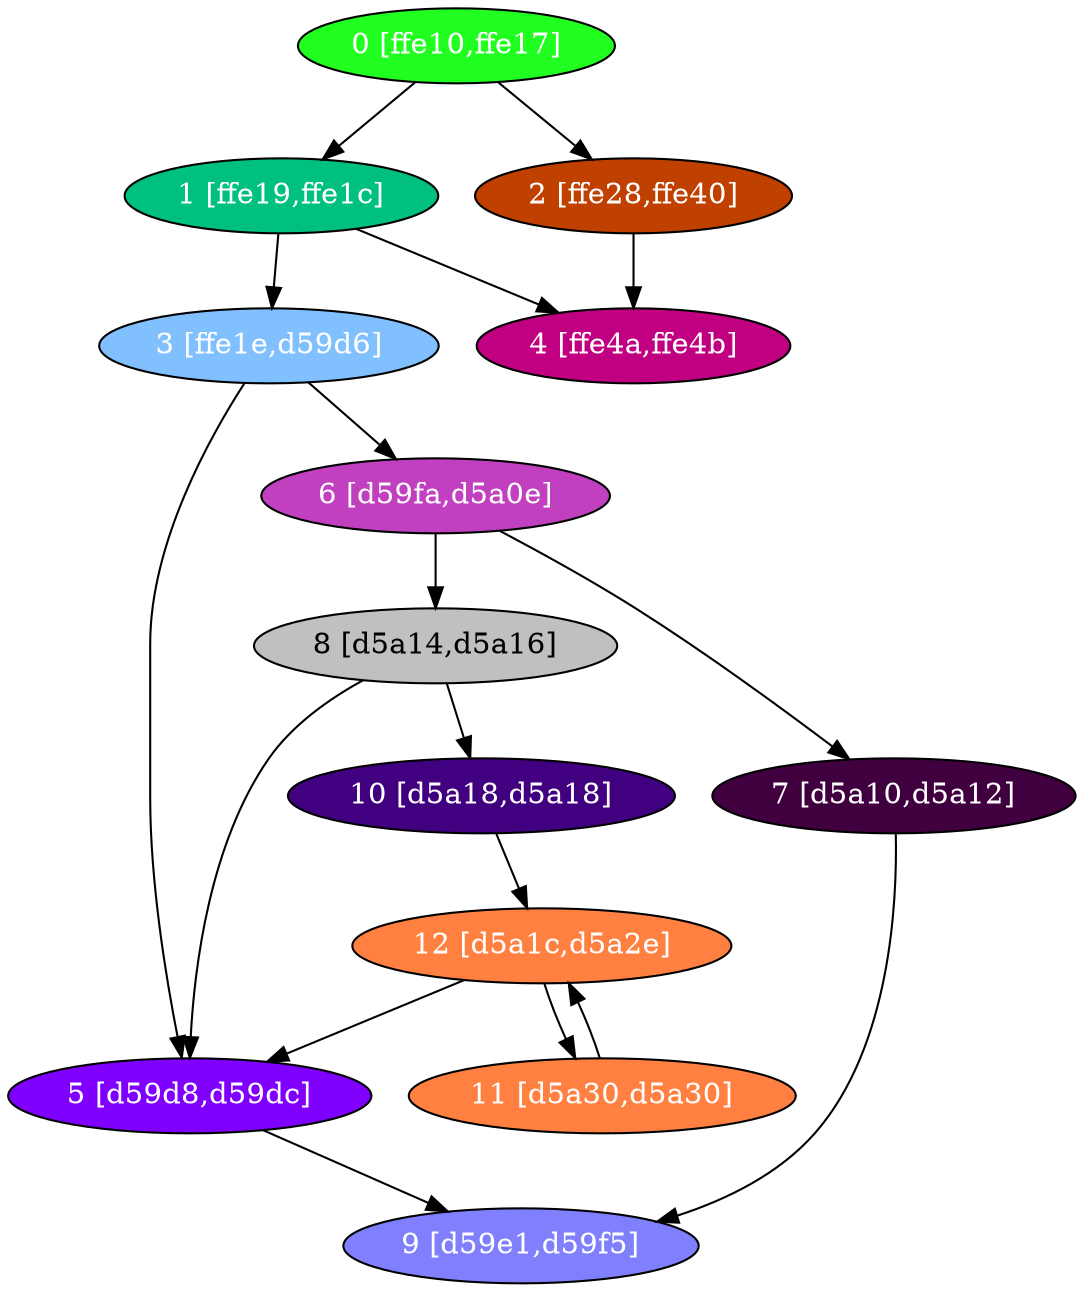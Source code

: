 diGraph libnss3{
	libnss3_0  [style=filled fillcolor="#20FF20" fontcolor="#ffffff" shape=oval label="0 [ffe10,ffe17]"]
	libnss3_1  [style=filled fillcolor="#00C080" fontcolor="#ffffff" shape=oval label="1 [ffe19,ffe1c]"]
	libnss3_2  [style=filled fillcolor="#C04000" fontcolor="#ffffff" shape=oval label="2 [ffe28,ffe40]"]
	libnss3_3  [style=filled fillcolor="#80C0FF" fontcolor="#ffffff" shape=oval label="3 [ffe1e,d59d6]"]
	libnss3_4  [style=filled fillcolor="#C00080" fontcolor="#ffffff" shape=oval label="4 [ffe4a,ffe4b]"]
	libnss3_5  [style=filled fillcolor="#8000FF" fontcolor="#ffffff" shape=oval label="5 [d59d8,d59dc]"]
	libnss3_6  [style=filled fillcolor="#C040C0" fontcolor="#ffffff" shape=oval label="6 [d59fa,d5a0e]"]
	libnss3_7  [style=filled fillcolor="#400040" fontcolor="#ffffff" shape=oval label="7 [d5a10,d5a12]"]
	libnss3_8  [style=filled fillcolor="#C0C0C0" fontcolor="#000000" shape=oval label="8 [d5a14,d5a16]"]
	libnss3_9  [style=filled fillcolor="#8080FF" fontcolor="#ffffff" shape=oval label="9 [d59e1,d59f5]"]
	libnss3_a  [style=filled fillcolor="#400080" fontcolor="#ffffff" shape=oval label="10 [d5a18,d5a18]"]
	libnss3_b  [style=filled fillcolor="#FF8040" fontcolor="#ffffff" shape=oval label="11 [d5a30,d5a30]"]
	libnss3_c  [style=filled fillcolor="#FF8040" fontcolor="#ffffff" shape=oval label="12 [d5a1c,d5a2e]"]

	libnss3_0 -> libnss3_1
	libnss3_0 -> libnss3_2
	libnss3_1 -> libnss3_3
	libnss3_1 -> libnss3_4
	libnss3_2 -> libnss3_4
	libnss3_3 -> libnss3_5
	libnss3_3 -> libnss3_6
	libnss3_5 -> libnss3_9
	libnss3_6 -> libnss3_7
	libnss3_6 -> libnss3_8
	libnss3_7 -> libnss3_9
	libnss3_8 -> libnss3_5
	libnss3_8 -> libnss3_a
	libnss3_a -> libnss3_c
	libnss3_b -> libnss3_c
	libnss3_c -> libnss3_5
	libnss3_c -> libnss3_b
}